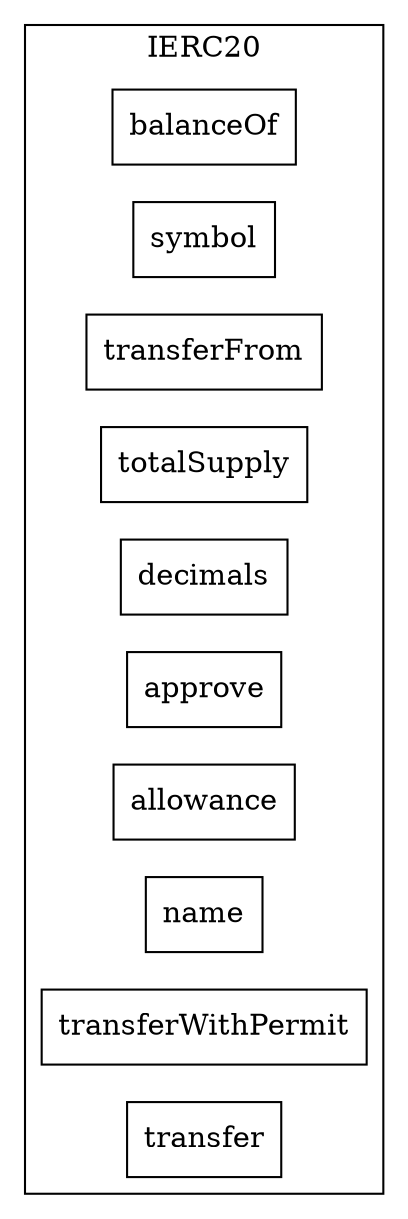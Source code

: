 strict digraph {
rankdir="LR"
node [shape=box]
subgraph cluster_1508_IERC20 {
label = "IERC20"
"1508_balanceOf" [label="balanceOf"]
"1508_symbol" [label="symbol"]
"1508_transferFrom" [label="transferFrom"]
"1508_totalSupply" [label="totalSupply"]
"1508_decimals" [label="decimals"]
"1508_approve" [label="approve"]
"1508_allowance" [label="allowance"]
"1508_name" [label="name"]
"1508_transferWithPermit" [label="transferWithPermit"]
"1508_transfer" [label="transfer"]
}subgraph cluster_solidity {
label = "[Solidity]"
}
}